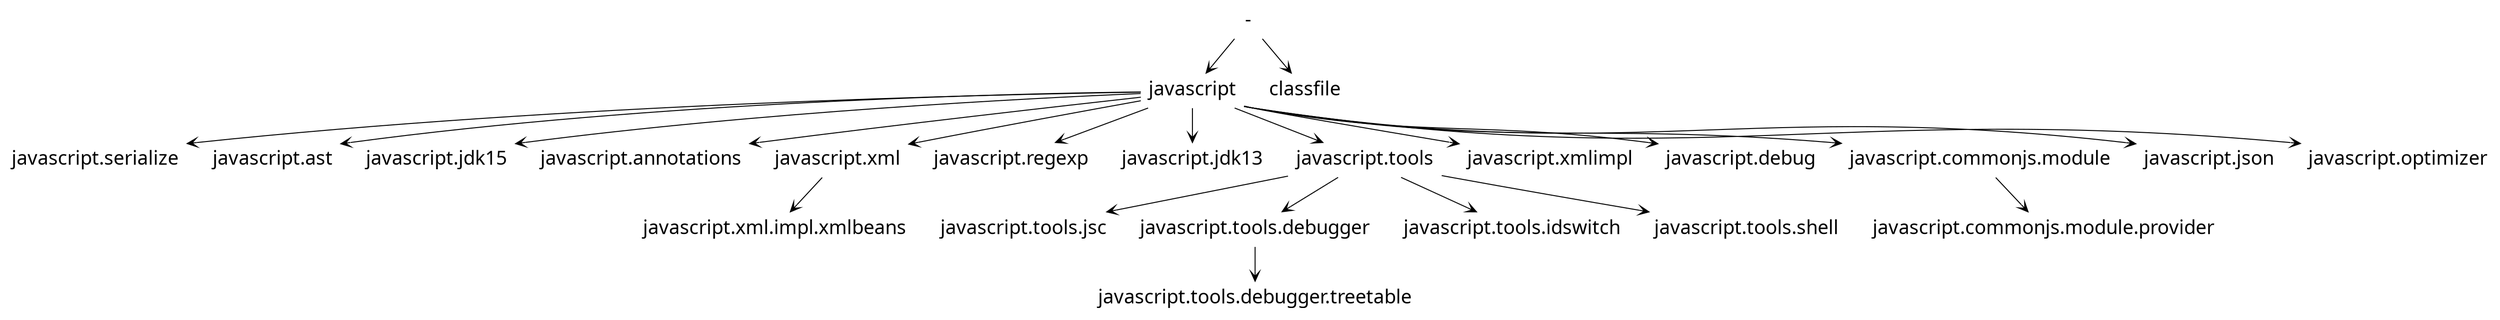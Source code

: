 digraph BasicPHG { 
node [shape=plaintext, fontname=Skia, fontsize=20];
edge [fontname=Skia, fontsize = 10];
22[ label="javascript.serialize"];
21[ label="javascript.tools.debugger.treetable"];
20[ label="javascript.ast"];
19[ label="javascript"];
18[ label="javascript.jdk15"];
17[ label="javascript.annotations"];
16[ label="javascript.commonjs.module.provider"];
15[ label="javascript.xml"];
14[ label="-"];
13[ label="classfile"];
12[ label="javascript.regexp"];
11[ label="javascript.jdk13"];
10[ label="javascript.tools"];
9[ label="javascript.xml.impl.xmlbeans"];
8[ label="javascript.xmlimpl"];
7[ label="javascript.tools.jsc"];
6[ label="javascript.debug"];
5[ label="javascript.commonjs.module"];
4[ label="javascript.json"];
3[ label="javascript.optimizer"];
2[ label="javascript.tools.debugger"];
1[ label="javascript.tools.idswitch"];
0[ label="javascript.tools.shell"];
14->19[color="black", arrowhead="vee", label = ""];
19->22[color="black", arrowhead="vee", label = ""];
19->20[color="black", arrowhead="vee", label = ""];
19->18[color="black", arrowhead="vee", label = ""];
19->17[color="black", arrowhead="vee", label = ""];
19->15[color="black", arrowhead="vee", label = ""];
15->9[color="black", arrowhead="vee", label = ""];
19->12[color="black", arrowhead="vee", label = ""];
19->11[color="black", arrowhead="vee", label = ""];
19->10[color="black", arrowhead="vee", label = ""];
10->7[color="black", arrowhead="vee", label = ""];
10->2[color="black", arrowhead="vee", label = ""];
2->21[color="black", arrowhead="vee", label = ""];
10->1[color="black", arrowhead="vee", label = ""];
10->0[color="black", arrowhead="vee", label = ""];
19->8[color="black", arrowhead="vee", label = ""];
19->6[color="black", arrowhead="vee", label = ""];
19->5[color="black", arrowhead="vee", label = ""];
5->16[color="black", arrowhead="vee", label = ""];
19->4[color="black", arrowhead="vee", label = ""];
19->3[color="black", arrowhead="vee", label = ""];
14->13[color="black", arrowhead="vee", label = ""]
}